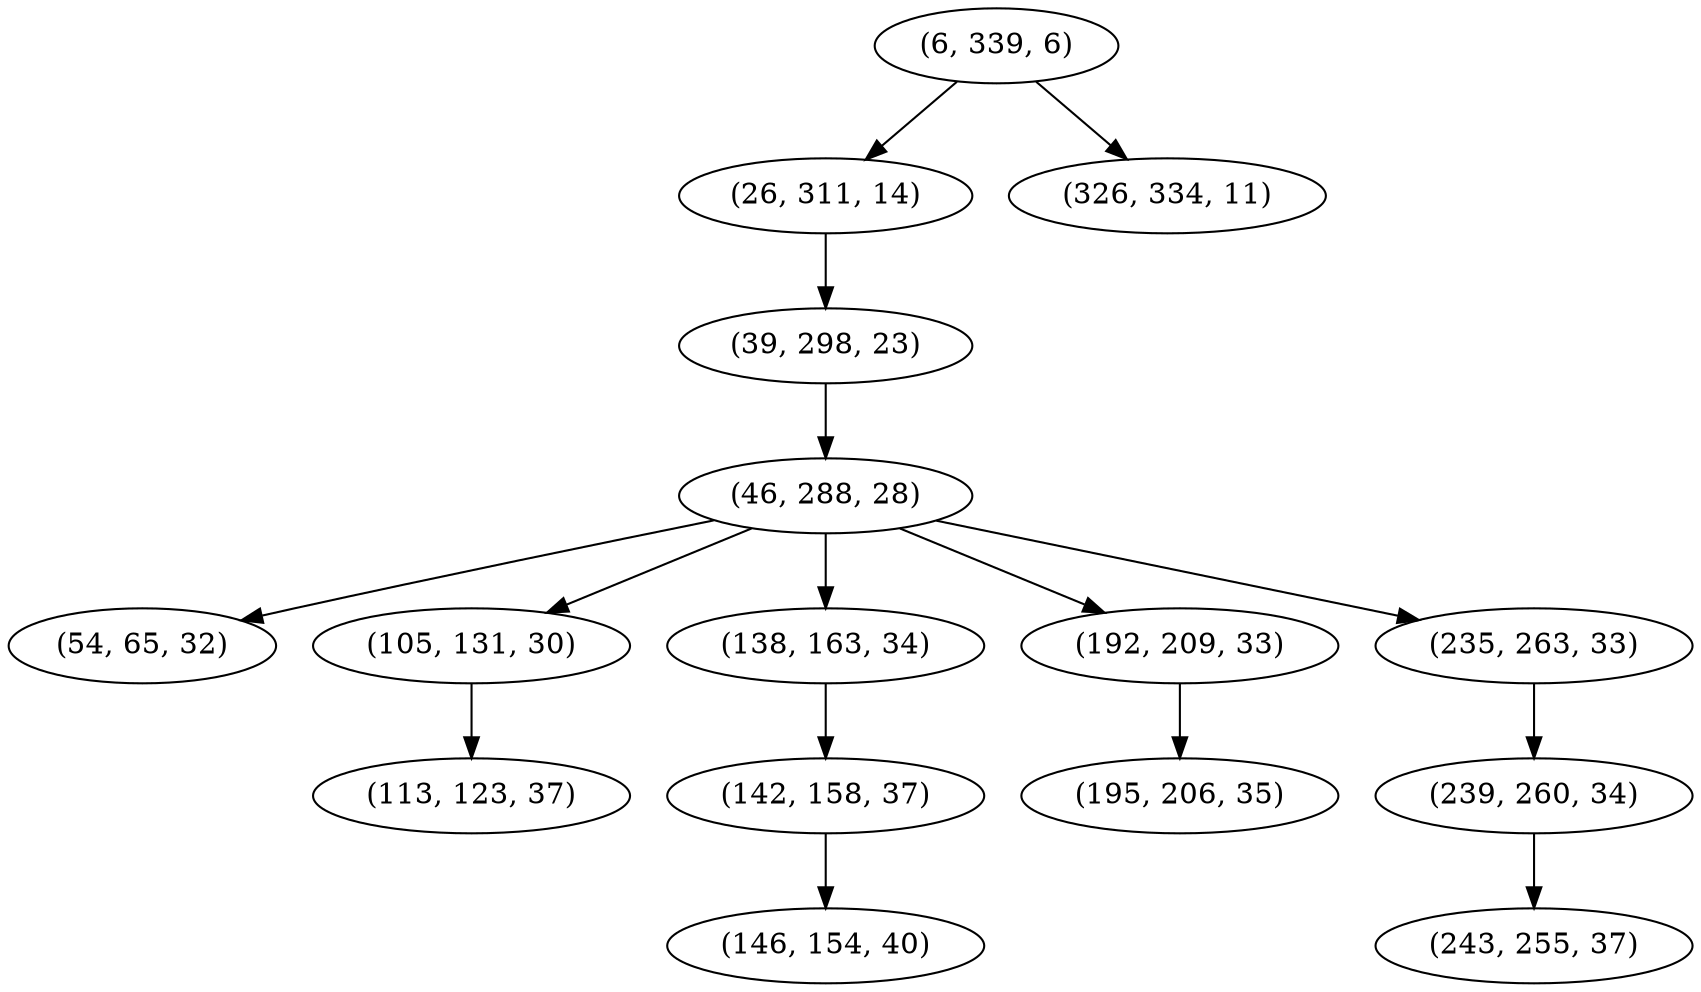 digraph tree {
    "(6, 339, 6)";
    "(26, 311, 14)";
    "(39, 298, 23)";
    "(46, 288, 28)";
    "(54, 65, 32)";
    "(105, 131, 30)";
    "(113, 123, 37)";
    "(138, 163, 34)";
    "(142, 158, 37)";
    "(146, 154, 40)";
    "(192, 209, 33)";
    "(195, 206, 35)";
    "(235, 263, 33)";
    "(239, 260, 34)";
    "(243, 255, 37)";
    "(326, 334, 11)";
    "(6, 339, 6)" -> "(26, 311, 14)";
    "(6, 339, 6)" -> "(326, 334, 11)";
    "(26, 311, 14)" -> "(39, 298, 23)";
    "(39, 298, 23)" -> "(46, 288, 28)";
    "(46, 288, 28)" -> "(54, 65, 32)";
    "(46, 288, 28)" -> "(105, 131, 30)";
    "(46, 288, 28)" -> "(138, 163, 34)";
    "(46, 288, 28)" -> "(192, 209, 33)";
    "(46, 288, 28)" -> "(235, 263, 33)";
    "(105, 131, 30)" -> "(113, 123, 37)";
    "(138, 163, 34)" -> "(142, 158, 37)";
    "(142, 158, 37)" -> "(146, 154, 40)";
    "(192, 209, 33)" -> "(195, 206, 35)";
    "(235, 263, 33)" -> "(239, 260, 34)";
    "(239, 260, 34)" -> "(243, 255, 37)";
}
